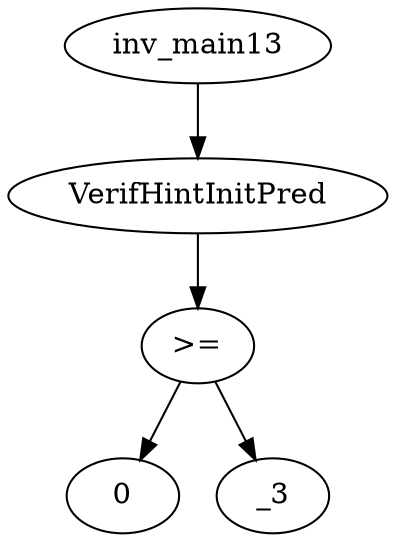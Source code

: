 digraph dag {
0 [label="inv_main13"];
1 [label="VerifHintInitPred"];
2 [label=">="];
3 [label="0"];
4 [label="_3"];
0->1
1->2
2->4
2 -> 3
}
